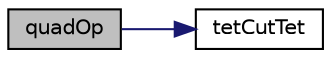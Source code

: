 digraph "quadOp"
{
  bgcolor="transparent";
  edge [fontname="Helvetica",fontsize="10",labelfontname="Helvetica",labelfontsize="10"];
  node [fontname="Helvetica",fontsize="10",shape=record];
  rankdir="LR";
  Node1 [label="quadOp",height=0.2,width=0.4,color="black", fillcolor="grey75", style="filled" fontcolor="black"];
  Node1 -> Node2 [color="midnightblue",fontsize="10",style="solid",fontname="Helvetica"];
  Node2 [label="tetCutTet",height=0.2,width=0.4,color="black",URL="$namespaceFoam.html#a09c29a8a49489feb8b3a82b9deaa8a6f",tooltip="Modify a uniform operation for cutting a tet from a tet (does nothing) "];
}
